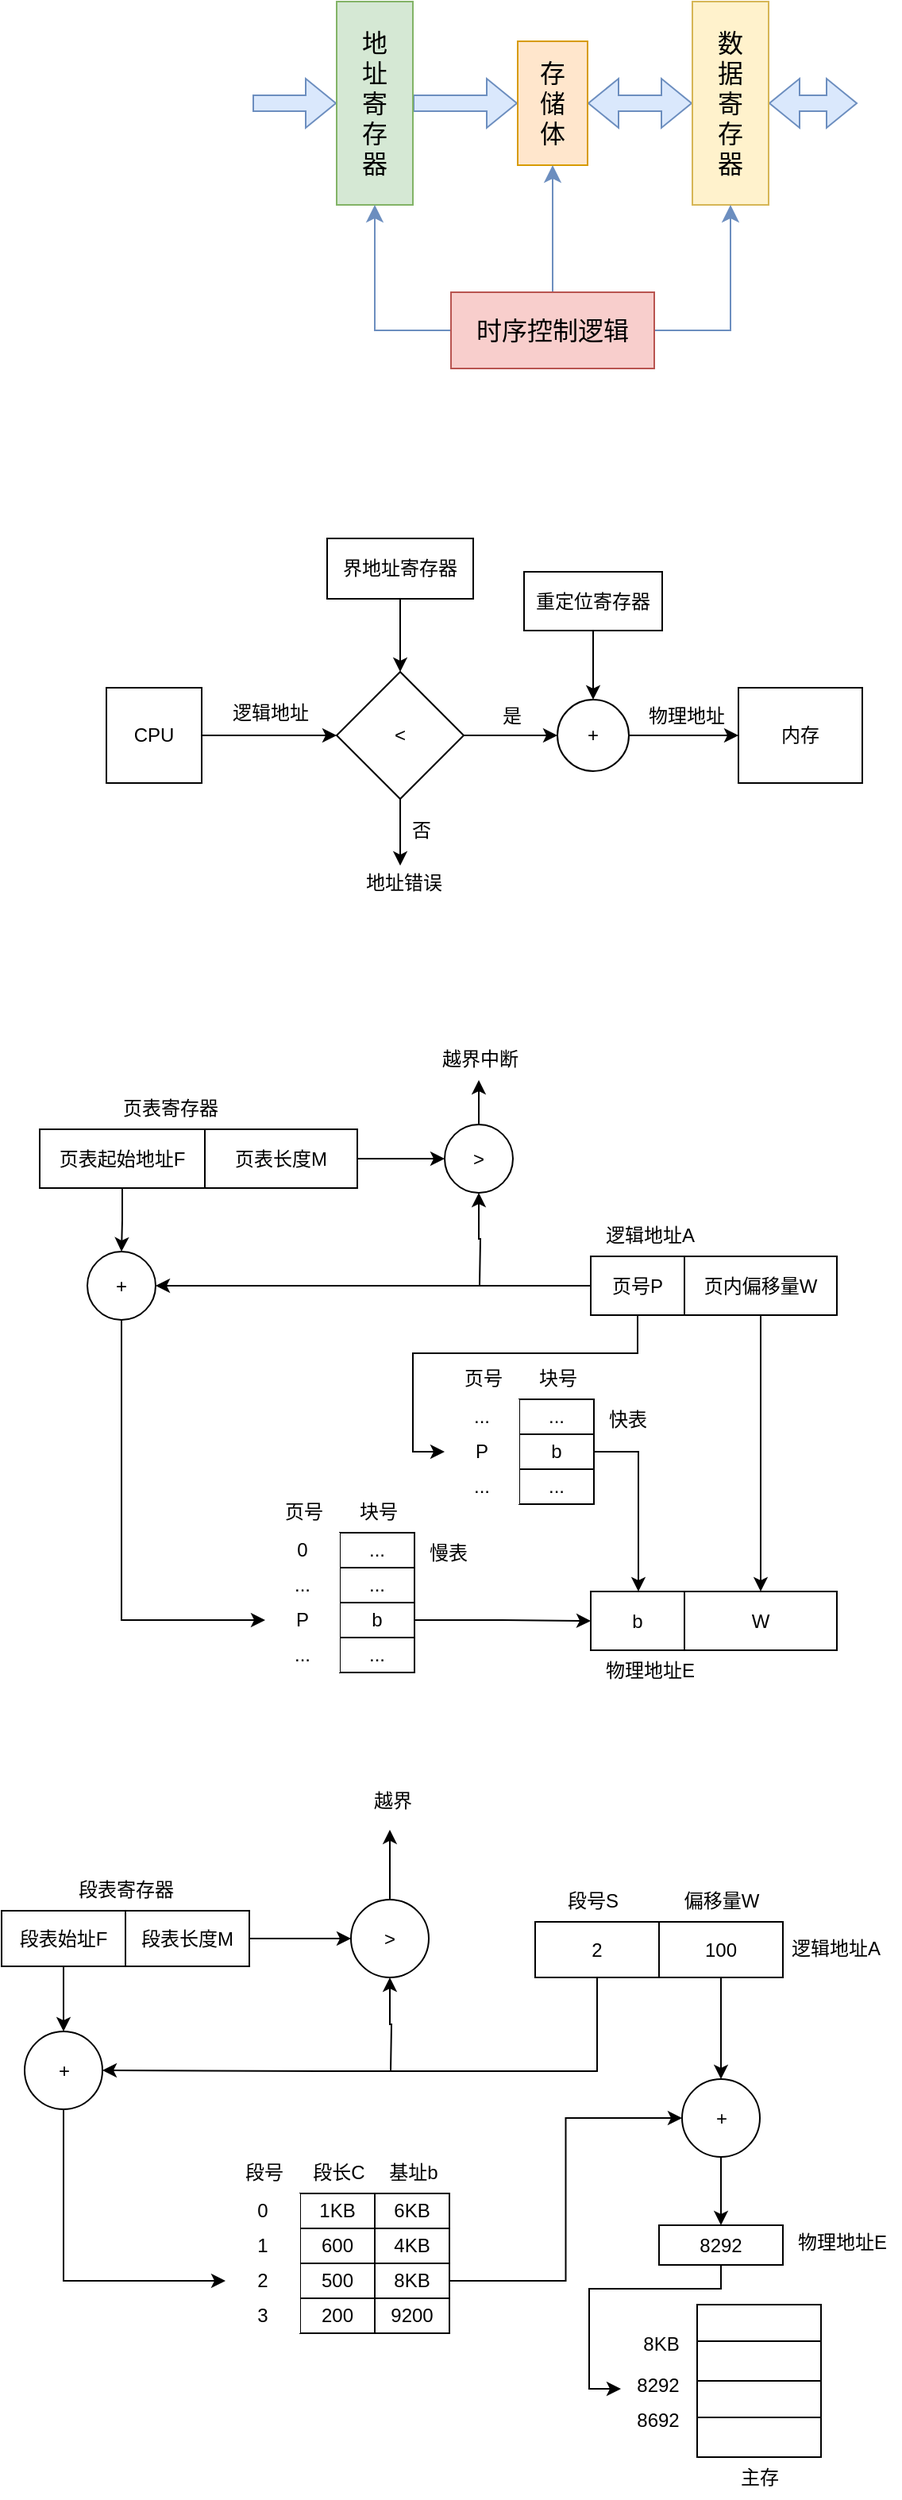 <mxfile version="20.8.22" type="github">
  <diagram name="Page-1" id="_SWuK8s0p5_UGVfFd3VV">
    <mxGraphModel dx="2177" dy="1195" grid="0" gridSize="10" guides="1" tooltips="1" connect="1" arrows="1" fold="1" page="0" pageScale="1" pageWidth="850" pageHeight="1100" math="0" shadow="0">
      <root>
        <mxCell id="0" />
        <mxCell id="1" parent="0" />
        <mxCell id="7C2moZ2AQRQRGgK9pVOp-9" style="edgeStyle=none;curved=1;rounded=0;orthogonalLoop=1;jettySize=auto;html=1;entryX=0;entryY=0.5;entryDx=0;entryDy=0;fontSize=12;shape=flexArrow;fillColor=#dae8fc;strokeColor=#6c8ebf;" parent="1" source="7C2moZ2AQRQRGgK9pVOp-1" target="7C2moZ2AQRQRGgK9pVOp-2" edge="1">
          <mxGeometry relative="1" as="geometry" />
        </mxCell>
        <mxCell id="7C2moZ2AQRQRGgK9pVOp-12" style="edgeStyle=none;curved=1;rounded=0;orthogonalLoop=1;jettySize=auto;html=1;fontSize=12;startArrow=classic;startFill=1;endArrow=none;endFill=0;shape=flexArrow;fillColor=#dae8fc;strokeColor=#6c8ebf;" parent="1" source="7C2moZ2AQRQRGgK9pVOp-1" edge="1">
          <mxGeometry relative="1" as="geometry">
            <mxPoint x="-360" y="-297" as="targetPoint" />
          </mxGeometry>
        </mxCell>
        <mxCell id="7C2moZ2AQRQRGgK9pVOp-1" value="地&lt;br&gt;址&lt;br&gt;寄&lt;br&gt;存&lt;br&gt;器" style="rounded=0;whiteSpace=wrap;html=1;fontSize=16;labelPosition=center;verticalLabelPosition=middle;align=center;verticalAlign=middle;horizontal=1;fillColor=#d5e8d4;strokeColor=#82b366;" parent="1" vertex="1">
          <mxGeometry x="-307" y="-361" width="48" height="128" as="geometry" />
        </mxCell>
        <mxCell id="7C2moZ2AQRQRGgK9pVOp-10" style="edgeStyle=none;curved=1;rounded=0;orthogonalLoop=1;jettySize=auto;html=1;entryX=0;entryY=0.5;entryDx=0;entryDy=0;fontSize=12;shape=flexArrow;startArrow=block;fillColor=#dae8fc;strokeColor=#6c8ebf;" parent="1" source="7C2moZ2AQRQRGgK9pVOp-2" target="7C2moZ2AQRQRGgK9pVOp-4" edge="1">
          <mxGeometry relative="1" as="geometry" />
        </mxCell>
        <mxCell id="7C2moZ2AQRQRGgK9pVOp-2" value="存&lt;br&gt;储&lt;br&gt;体" style="whiteSpace=wrap;html=1;fontSize=16;fillColor=#ffe6cc;strokeColor=#d79b00;" parent="1" vertex="1">
          <mxGeometry x="-193" y="-336" width="44" height="78" as="geometry" />
        </mxCell>
        <mxCell id="7C2moZ2AQRQRGgK9pVOp-11" style="edgeStyle=none;curved=1;rounded=0;orthogonalLoop=1;jettySize=auto;html=1;fontSize=12;shape=flexArrow;startArrow=block;fillColor=#dae8fc;strokeColor=#6c8ebf;" parent="1" source="7C2moZ2AQRQRGgK9pVOp-4" edge="1">
          <mxGeometry relative="1" as="geometry">
            <mxPoint x="21" y="-297" as="targetPoint" />
          </mxGeometry>
        </mxCell>
        <mxCell id="7C2moZ2AQRQRGgK9pVOp-4" value="数&lt;br&gt;据&lt;br&gt;寄&lt;br&gt;存&lt;br&gt;器" style="rounded=0;whiteSpace=wrap;html=1;fontSize=16;labelPosition=center;verticalLabelPosition=middle;align=center;verticalAlign=middle;horizontal=1;fillColor=#fff2cc;strokeColor=#d6b656;" parent="1" vertex="1">
          <mxGeometry x="-83" y="-361" width="48" height="128" as="geometry" />
        </mxCell>
        <mxCell id="7C2moZ2AQRQRGgK9pVOp-6" style="edgeStyle=none;curved=1;rounded=0;orthogonalLoop=1;jettySize=auto;html=1;entryX=0.5;entryY=1;entryDx=0;entryDy=0;fontSize=12;startSize=8;endSize=8;fillColor=#dae8fc;strokeColor=#6c8ebf;" parent="1" source="7C2moZ2AQRQRGgK9pVOp-5" target="7C2moZ2AQRQRGgK9pVOp-2" edge="1">
          <mxGeometry relative="1" as="geometry" />
        </mxCell>
        <mxCell id="7C2moZ2AQRQRGgK9pVOp-7" style="edgeStyle=orthogonalEdgeStyle;rounded=0;orthogonalLoop=1;jettySize=auto;html=1;entryX=0.5;entryY=1;entryDx=0;entryDy=0;fontSize=12;startSize=8;endSize=8;fillColor=#dae8fc;strokeColor=#6c8ebf;" parent="1" source="7C2moZ2AQRQRGgK9pVOp-5" target="7C2moZ2AQRQRGgK9pVOp-1" edge="1">
          <mxGeometry relative="1" as="geometry" />
        </mxCell>
        <mxCell id="7C2moZ2AQRQRGgK9pVOp-8" style="edgeStyle=orthogonalEdgeStyle;rounded=0;orthogonalLoop=1;jettySize=auto;html=1;entryX=0.5;entryY=1;entryDx=0;entryDy=0;fontSize=12;startSize=8;endSize=8;fillColor=#dae8fc;strokeColor=#6c8ebf;" parent="1" source="7C2moZ2AQRQRGgK9pVOp-5" target="7C2moZ2AQRQRGgK9pVOp-4" edge="1">
          <mxGeometry relative="1" as="geometry" />
        </mxCell>
        <mxCell id="7C2moZ2AQRQRGgK9pVOp-5" value="时序控制逻辑" style="rounded=0;whiteSpace=wrap;html=1;fontSize=16;labelPosition=center;verticalLabelPosition=middle;align=center;verticalAlign=middle;horizontal=1;direction=south;fillColor=#f8cecc;strokeColor=#b85450;" parent="1" vertex="1">
          <mxGeometry x="-235" y="-178" width="128" height="48" as="geometry" />
        </mxCell>
        <mxCell id="0IixsMasFr1ZADonXlOX-12" style="edgeStyle=orthogonalEdgeStyle;rounded=0;orthogonalLoop=1;jettySize=auto;html=1;entryX=0;entryY=0.5;entryDx=0;entryDy=0;" parent="1" source="0IixsMasFr1ZADonXlOX-1" target="0IixsMasFr1ZADonXlOX-2" edge="1">
          <mxGeometry relative="1" as="geometry" />
        </mxCell>
        <mxCell id="0IixsMasFr1ZADonXlOX-1" value="CPU" style="rounded=0;whiteSpace=wrap;html=1;" parent="1" vertex="1">
          <mxGeometry x="-452" y="71" width="60" height="60" as="geometry" />
        </mxCell>
        <mxCell id="0IixsMasFr1ZADonXlOX-13" style="edgeStyle=orthogonalEdgeStyle;rounded=0;orthogonalLoop=1;jettySize=auto;html=1;entryX=0;entryY=0.5;entryDx=0;entryDy=0;" parent="1" source="0IixsMasFr1ZADonXlOX-2" target="0IixsMasFr1ZADonXlOX-3" edge="1">
          <mxGeometry relative="1" as="geometry" />
        </mxCell>
        <mxCell id="0IixsMasFr1ZADonXlOX-16" style="edgeStyle=orthogonalEdgeStyle;rounded=0;orthogonalLoop=1;jettySize=auto;html=1;entryX=0.47;entryY=0.077;entryDx=0;entryDy=0;entryPerimeter=0;" parent="1" source="0IixsMasFr1ZADonXlOX-2" target="0IixsMasFr1ZADonXlOX-11" edge="1">
          <mxGeometry relative="1" as="geometry" />
        </mxCell>
        <mxCell id="0IixsMasFr1ZADonXlOX-2" value="&amp;lt;" style="rhombus;whiteSpace=wrap;html=1;" parent="1" vertex="1">
          <mxGeometry x="-307" y="61" width="80" height="80" as="geometry" />
        </mxCell>
        <mxCell id="0IixsMasFr1ZADonXlOX-15" style="edgeStyle=orthogonalEdgeStyle;rounded=0;orthogonalLoop=1;jettySize=auto;html=1;" parent="1" source="0IixsMasFr1ZADonXlOX-3" target="0IixsMasFr1ZADonXlOX-4" edge="1">
          <mxGeometry relative="1" as="geometry" />
        </mxCell>
        <mxCell id="0IixsMasFr1ZADonXlOX-3" value="+" style="ellipse;whiteSpace=wrap;html=1;aspect=fixed;" parent="1" vertex="1">
          <mxGeometry x="-168" y="78.5" width="45" height="45" as="geometry" />
        </mxCell>
        <mxCell id="0IixsMasFr1ZADonXlOX-4" value="内存" style="rounded=0;whiteSpace=wrap;html=1;" parent="1" vertex="1">
          <mxGeometry x="-54" y="71" width="78" height="60" as="geometry" />
        </mxCell>
        <mxCell id="0IixsMasFr1ZADonXlOX-17" style="edgeStyle=orthogonalEdgeStyle;rounded=0;orthogonalLoop=1;jettySize=auto;html=1;entryX=0.5;entryY=0;entryDx=0;entryDy=0;" parent="1" source="0IixsMasFr1ZADonXlOX-5" target="0IixsMasFr1ZADonXlOX-2" edge="1">
          <mxGeometry relative="1" as="geometry" />
        </mxCell>
        <mxCell id="0IixsMasFr1ZADonXlOX-5" value="界地址寄存器" style="rounded=0;whiteSpace=wrap;html=1;" parent="1" vertex="1">
          <mxGeometry x="-313" y="-23" width="92" height="38" as="geometry" />
        </mxCell>
        <mxCell id="0IixsMasFr1ZADonXlOX-18" style="edgeStyle=orthogonalEdgeStyle;rounded=0;orthogonalLoop=1;jettySize=auto;html=1;entryX=0.5;entryY=0;entryDx=0;entryDy=0;" parent="1" source="0IixsMasFr1ZADonXlOX-6" target="0IixsMasFr1ZADonXlOX-3" edge="1">
          <mxGeometry relative="1" as="geometry" />
        </mxCell>
        <mxCell id="0IixsMasFr1ZADonXlOX-6" value="重定位寄存器" style="rounded=0;whiteSpace=wrap;html=1;" parent="1" vertex="1">
          <mxGeometry x="-189" y="-2" width="87" height="37" as="geometry" />
        </mxCell>
        <mxCell id="0IixsMasFr1ZADonXlOX-7" value="逻辑地址" style="text;html=1;align=center;verticalAlign=middle;resizable=0;points=[];autosize=1;strokeColor=none;fillColor=none;" parent="1" vertex="1">
          <mxGeometry x="-382" y="74" width="66" height="26" as="geometry" />
        </mxCell>
        <mxCell id="0IixsMasFr1ZADonXlOX-8" value="是" style="text;html=1;align=center;verticalAlign=middle;resizable=0;points=[];autosize=1;strokeColor=none;fillColor=none;" parent="1" vertex="1">
          <mxGeometry x="-212" y="76" width="30" height="26" as="geometry" />
        </mxCell>
        <mxCell id="0IixsMasFr1ZADonXlOX-9" value="物理地址" style="text;html=1;align=center;verticalAlign=middle;resizable=0;points=[];autosize=1;strokeColor=none;fillColor=none;" parent="1" vertex="1">
          <mxGeometry x="-120" y="76" width="66" height="26" as="geometry" />
        </mxCell>
        <mxCell id="0IixsMasFr1ZADonXlOX-10" value="否" style="text;html=1;align=center;verticalAlign=middle;resizable=0;points=[];autosize=1;strokeColor=none;fillColor=none;" parent="1" vertex="1">
          <mxGeometry x="-269" y="148" width="30" height="26" as="geometry" />
        </mxCell>
        <mxCell id="0IixsMasFr1ZADonXlOX-11" value="地址错误" style="text;html=1;align=center;verticalAlign=middle;resizable=0;points=[];autosize=1;strokeColor=none;fillColor=none;" parent="1" vertex="1">
          <mxGeometry x="-298" y="181" width="66" height="26" as="geometry" />
        </mxCell>
        <mxCell id="nhpWWC0AXzQ9nDcgwidZ-31" style="edgeStyle=orthogonalEdgeStyle;rounded=0;orthogonalLoop=1;jettySize=auto;html=1;entryX=1;entryY=0.5;entryDx=0;entryDy=0;" parent="1" source="nhpWWC0AXzQ9nDcgwidZ-1" target="nhpWWC0AXzQ9nDcgwidZ-29" edge="1">
          <mxGeometry relative="1" as="geometry" />
        </mxCell>
        <mxCell id="nhpWWC0AXzQ9nDcgwidZ-53" style="edgeStyle=orthogonalEdgeStyle;rounded=0;orthogonalLoop=1;jettySize=auto;html=1;entryX=0;entryY=0.5;entryDx=0;entryDy=0;startArrow=none;startFill=0;endArrow=classic;endFill=1;" parent="1" source="nhpWWC0AXzQ9nDcgwidZ-1" target="nhpWWC0AXzQ9nDcgwidZ-47" edge="1">
          <mxGeometry relative="1" as="geometry">
            <Array as="points">
              <mxPoint x="-117" y="490" />
              <mxPoint x="-259" y="490" />
              <mxPoint x="-259" y="552" />
            </Array>
          </mxGeometry>
        </mxCell>
        <mxCell id="nhpWWC0AXzQ9nDcgwidZ-1" value="页号P" style="rounded=0;whiteSpace=wrap;html=1;" parent="1" vertex="1">
          <mxGeometry x="-147" y="429" width="59" height="37" as="geometry" />
        </mxCell>
        <mxCell id="nhpWWC0AXzQ9nDcgwidZ-13" style="edgeStyle=orthogonalEdgeStyle;rounded=0;orthogonalLoop=1;jettySize=auto;html=1;" parent="1" source="nhpWWC0AXzQ9nDcgwidZ-2" target="nhpWWC0AXzQ9nDcgwidZ-11" edge="1">
          <mxGeometry relative="1" as="geometry" />
        </mxCell>
        <mxCell id="nhpWWC0AXzQ9nDcgwidZ-2" value="页内偏移量W" style="rounded=0;whiteSpace=wrap;html=1;" parent="1" vertex="1">
          <mxGeometry x="-88" y="429" width="96" height="37" as="geometry" />
        </mxCell>
        <mxCell id="nhpWWC0AXzQ9nDcgwidZ-3" value="逻辑地址A" style="text;html=1;align=center;verticalAlign=middle;resizable=0;points=[];autosize=1;strokeColor=none;fillColor=none;" parent="1" vertex="1">
          <mxGeometry x="-147" y="403" width="74" height="26" as="geometry" />
        </mxCell>
        <mxCell id="nhpWWC0AXzQ9nDcgwidZ-10" value="b" style="rounded=0;whiteSpace=wrap;html=1;" parent="1" vertex="1">
          <mxGeometry x="-147" y="640" width="59" height="37" as="geometry" />
        </mxCell>
        <mxCell id="nhpWWC0AXzQ9nDcgwidZ-11" value="W" style="rounded=0;whiteSpace=wrap;html=1;" parent="1" vertex="1">
          <mxGeometry x="-88" y="640" width="96" height="37" as="geometry" />
        </mxCell>
        <mxCell id="nhpWWC0AXzQ9nDcgwidZ-12" value="物理地址E" style="text;html=1;align=center;verticalAlign=middle;resizable=0;points=[];autosize=1;strokeColor=none;fillColor=none;" parent="1" vertex="1">
          <mxGeometry x="-147" y="677" width="74" height="26" as="geometry" />
        </mxCell>
        <mxCell id="nhpWWC0AXzQ9nDcgwidZ-26" value="" style="group" parent="1" vertex="1" connectable="0">
          <mxGeometry x="-352" y="577" width="136" height="114" as="geometry" />
        </mxCell>
        <mxCell id="nhpWWC0AXzQ9nDcgwidZ-14" value="..." style="whiteSpace=wrap;html=1;" parent="nhpWWC0AXzQ9nDcgwidZ-26" vertex="1">
          <mxGeometry x="47" y="26" width="47" height="22" as="geometry" />
        </mxCell>
        <mxCell id="nhpWWC0AXzQ9nDcgwidZ-15" value="..." style="whiteSpace=wrap;html=1;" parent="nhpWWC0AXzQ9nDcgwidZ-26" vertex="1">
          <mxGeometry x="47" y="48" width="47" height="22" as="geometry" />
        </mxCell>
        <mxCell id="nhpWWC0AXzQ9nDcgwidZ-16" value="b&lt;br&gt;" style="whiteSpace=wrap;html=1;" parent="nhpWWC0AXzQ9nDcgwidZ-26" vertex="1">
          <mxGeometry x="47" y="70" width="47" height="22" as="geometry" />
        </mxCell>
        <mxCell id="nhpWWC0AXzQ9nDcgwidZ-17" value="..." style="whiteSpace=wrap;html=1;" parent="nhpWWC0AXzQ9nDcgwidZ-26" vertex="1">
          <mxGeometry x="47" y="92" width="47" height="22" as="geometry" />
        </mxCell>
        <mxCell id="nhpWWC0AXzQ9nDcgwidZ-18" value="0" style="whiteSpace=wrap;html=1;fillColor=default;strokeColor=none;" parent="nhpWWC0AXzQ9nDcgwidZ-26" vertex="1">
          <mxGeometry y="26" width="47" height="22" as="geometry" />
        </mxCell>
        <mxCell id="nhpWWC0AXzQ9nDcgwidZ-19" value="..." style="whiteSpace=wrap;html=1;fillColor=default;strokeColor=none;" parent="nhpWWC0AXzQ9nDcgwidZ-26" vertex="1">
          <mxGeometry y="48" width="47" height="22" as="geometry" />
        </mxCell>
        <mxCell id="nhpWWC0AXzQ9nDcgwidZ-20" value="P&lt;br&gt;" style="whiteSpace=wrap;html=1;fillColor=default;strokeColor=none;" parent="nhpWWC0AXzQ9nDcgwidZ-26" vertex="1">
          <mxGeometry y="70" width="47" height="22" as="geometry" />
        </mxCell>
        <mxCell id="nhpWWC0AXzQ9nDcgwidZ-21" value="..." style="whiteSpace=wrap;html=1;fillColor=default;strokeColor=none;" parent="nhpWWC0AXzQ9nDcgwidZ-26" vertex="1">
          <mxGeometry y="92" width="47" height="22" as="geometry" />
        </mxCell>
        <mxCell id="nhpWWC0AXzQ9nDcgwidZ-22" value="页号" style="text;html=1;align=center;verticalAlign=middle;resizable=0;points=[];autosize=1;strokeColor=none;fillColor=none;" parent="nhpWWC0AXzQ9nDcgwidZ-26" vertex="1">
          <mxGeometry x="2.5" width="42" height="26" as="geometry" />
        </mxCell>
        <mxCell id="nhpWWC0AXzQ9nDcgwidZ-23" value="块号" style="text;html=1;align=center;verticalAlign=middle;resizable=0;points=[];autosize=1;strokeColor=none;fillColor=none;" parent="nhpWWC0AXzQ9nDcgwidZ-26" vertex="1">
          <mxGeometry x="49.5" width="42" height="26" as="geometry" />
        </mxCell>
        <mxCell id="nhpWWC0AXzQ9nDcgwidZ-24" value="慢表" style="text;html=1;align=center;verticalAlign=middle;resizable=0;points=[];autosize=1;strokeColor=none;fillColor=none;" parent="nhpWWC0AXzQ9nDcgwidZ-26" vertex="1">
          <mxGeometry x="94" y="26" width="42" height="26" as="geometry" />
        </mxCell>
        <mxCell id="nhpWWC0AXzQ9nDcgwidZ-27" style="edgeStyle=orthogonalEdgeStyle;rounded=0;orthogonalLoop=1;jettySize=auto;html=1;entryX=0;entryY=0.5;entryDx=0;entryDy=0;" parent="1" source="nhpWWC0AXzQ9nDcgwidZ-16" target="nhpWWC0AXzQ9nDcgwidZ-10" edge="1">
          <mxGeometry relative="1" as="geometry" />
        </mxCell>
        <mxCell id="nhpWWC0AXzQ9nDcgwidZ-36" style="edgeStyle=orthogonalEdgeStyle;rounded=0;orthogonalLoop=1;jettySize=auto;html=1;entryX=0;entryY=0.5;entryDx=0;entryDy=0;" parent="1" source="nhpWWC0AXzQ9nDcgwidZ-29" target="nhpWWC0AXzQ9nDcgwidZ-20" edge="1">
          <mxGeometry relative="1" as="geometry">
            <Array as="points">
              <mxPoint x="-442" y="658" />
            </Array>
          </mxGeometry>
        </mxCell>
        <mxCell id="nhpWWC0AXzQ9nDcgwidZ-29" value="+" style="ellipse;whiteSpace=wrap;html=1;aspect=fixed;fillColor=default;" parent="1" vertex="1">
          <mxGeometry x="-464" y="426" width="43" height="43" as="geometry" />
        </mxCell>
        <mxCell id="nhpWWC0AXzQ9nDcgwidZ-38" style="edgeStyle=orthogonalEdgeStyle;rounded=0;orthogonalLoop=1;jettySize=auto;html=1;" parent="1" source="nhpWWC0AXzQ9nDcgwidZ-30" target="nhpWWC0AXzQ9nDcgwidZ-37" edge="1">
          <mxGeometry relative="1" as="geometry" />
        </mxCell>
        <mxCell id="nhpWWC0AXzQ9nDcgwidZ-39" style="edgeStyle=orthogonalEdgeStyle;rounded=0;orthogonalLoop=1;jettySize=auto;html=1;startArrow=classic;startFill=1;endArrow=none;endFill=0;" parent="1" source="nhpWWC0AXzQ9nDcgwidZ-30" edge="1">
          <mxGeometry relative="1" as="geometry">
            <mxPoint x="-217" y="447" as="targetPoint" />
          </mxGeometry>
        </mxCell>
        <mxCell id="nhpWWC0AXzQ9nDcgwidZ-30" value="&amp;gt;" style="ellipse;whiteSpace=wrap;html=1;aspect=fixed;fillColor=default;" parent="1" vertex="1">
          <mxGeometry x="-239" y="346" width="43" height="43" as="geometry" />
        </mxCell>
        <mxCell id="nhpWWC0AXzQ9nDcgwidZ-32" value="" style="group" parent="1" vertex="1" connectable="0">
          <mxGeometry x="-494" y="323" width="200" height="63" as="geometry" />
        </mxCell>
        <mxCell id="nhpWWC0AXzQ9nDcgwidZ-7" value="页表起始地址F" style="rounded=0;whiteSpace=wrap;html=1;" parent="nhpWWC0AXzQ9nDcgwidZ-32" vertex="1">
          <mxGeometry y="26" width="104" height="37" as="geometry" />
        </mxCell>
        <mxCell id="nhpWWC0AXzQ9nDcgwidZ-8" value="页表长度M" style="rounded=0;whiteSpace=wrap;html=1;" parent="nhpWWC0AXzQ9nDcgwidZ-32" vertex="1">
          <mxGeometry x="104" y="26" width="96" height="37" as="geometry" />
        </mxCell>
        <mxCell id="nhpWWC0AXzQ9nDcgwidZ-9" value="页表寄存器" style="text;html=1;align=center;verticalAlign=middle;resizable=0;points=[];autosize=1;strokeColor=none;fillColor=none;" parent="nhpWWC0AXzQ9nDcgwidZ-32" vertex="1">
          <mxGeometry x="43" width="78" height="26" as="geometry" />
        </mxCell>
        <mxCell id="nhpWWC0AXzQ9nDcgwidZ-33" style="edgeStyle=orthogonalEdgeStyle;rounded=0;orthogonalLoop=1;jettySize=auto;html=1;entryX=0.5;entryY=0;entryDx=0;entryDy=0;" parent="1" source="nhpWWC0AXzQ9nDcgwidZ-7" target="nhpWWC0AXzQ9nDcgwidZ-29" edge="1">
          <mxGeometry relative="1" as="geometry" />
        </mxCell>
        <mxCell id="nhpWWC0AXzQ9nDcgwidZ-35" style="edgeStyle=orthogonalEdgeStyle;rounded=0;orthogonalLoop=1;jettySize=auto;html=1;entryX=0;entryY=0.5;entryDx=0;entryDy=0;" parent="1" source="nhpWWC0AXzQ9nDcgwidZ-8" target="nhpWWC0AXzQ9nDcgwidZ-30" edge="1">
          <mxGeometry relative="1" as="geometry" />
        </mxCell>
        <mxCell id="nhpWWC0AXzQ9nDcgwidZ-37" value="越界中断" style="text;html=1;align=center;verticalAlign=middle;resizable=0;points=[];autosize=1;strokeColor=none;fillColor=none;" parent="1" vertex="1">
          <mxGeometry x="-250.5" y="292" width="66" height="26" as="geometry" />
        </mxCell>
        <mxCell id="nhpWWC0AXzQ9nDcgwidZ-52" value="" style="group" parent="1" vertex="1" connectable="0">
          <mxGeometry x="-239" y="493" width="136" height="92" as="geometry" />
        </mxCell>
        <mxCell id="nhpWWC0AXzQ9nDcgwidZ-41" value="..." style="whiteSpace=wrap;html=1;container=0;" parent="nhpWWC0AXzQ9nDcgwidZ-52" vertex="1">
          <mxGeometry x="47" y="26" width="47" height="22" as="geometry" />
        </mxCell>
        <mxCell id="nhpWWC0AXzQ9nDcgwidZ-43" value="b&lt;br&gt;" style="whiteSpace=wrap;html=1;container=0;" parent="nhpWWC0AXzQ9nDcgwidZ-52" vertex="1">
          <mxGeometry x="47" y="48" width="47" height="22" as="geometry" />
        </mxCell>
        <mxCell id="nhpWWC0AXzQ9nDcgwidZ-44" value="..." style="whiteSpace=wrap;html=1;container=0;" parent="nhpWWC0AXzQ9nDcgwidZ-52" vertex="1">
          <mxGeometry x="47" y="70" width="47" height="22" as="geometry" />
        </mxCell>
        <mxCell id="nhpWWC0AXzQ9nDcgwidZ-45" value="..." style="whiteSpace=wrap;html=1;fillColor=default;strokeColor=none;container=0;" parent="nhpWWC0AXzQ9nDcgwidZ-52" vertex="1">
          <mxGeometry y="26" width="47" height="22" as="geometry" />
        </mxCell>
        <mxCell id="nhpWWC0AXzQ9nDcgwidZ-47" value="P&lt;br&gt;" style="whiteSpace=wrap;html=1;fillColor=default;strokeColor=none;container=0;" parent="nhpWWC0AXzQ9nDcgwidZ-52" vertex="1">
          <mxGeometry y="48" width="47" height="22" as="geometry" />
        </mxCell>
        <mxCell id="nhpWWC0AXzQ9nDcgwidZ-48" value="..." style="whiteSpace=wrap;html=1;fillColor=default;strokeColor=none;container=0;" parent="nhpWWC0AXzQ9nDcgwidZ-52" vertex="1">
          <mxGeometry y="70" width="47" height="22" as="geometry" />
        </mxCell>
        <mxCell id="nhpWWC0AXzQ9nDcgwidZ-49" value="页号" style="text;html=1;align=center;verticalAlign=middle;resizable=0;points=[];autosize=1;strokeColor=none;fillColor=none;container=0;" parent="nhpWWC0AXzQ9nDcgwidZ-52" vertex="1">
          <mxGeometry x="2.5" width="42" height="26" as="geometry" />
        </mxCell>
        <mxCell id="nhpWWC0AXzQ9nDcgwidZ-50" value="块号" style="text;html=1;align=center;verticalAlign=middle;resizable=0;points=[];autosize=1;strokeColor=none;fillColor=none;container=0;" parent="nhpWWC0AXzQ9nDcgwidZ-52" vertex="1">
          <mxGeometry x="49.5" width="42" height="26" as="geometry" />
        </mxCell>
        <mxCell id="nhpWWC0AXzQ9nDcgwidZ-51" value="快表" style="text;html=1;align=center;verticalAlign=middle;resizable=0;points=[];autosize=1;strokeColor=none;fillColor=none;container=0;" parent="nhpWWC0AXzQ9nDcgwidZ-52" vertex="1">
          <mxGeometry x="94" y="26" width="42" height="26" as="geometry" />
        </mxCell>
        <mxCell id="nhpWWC0AXzQ9nDcgwidZ-54" style="edgeStyle=orthogonalEdgeStyle;rounded=0;orthogonalLoop=1;jettySize=auto;html=1;startArrow=none;startFill=0;endArrow=classic;endFill=1;" parent="1" source="nhpWWC0AXzQ9nDcgwidZ-43" target="nhpWWC0AXzQ9nDcgwidZ-10" edge="1">
          <mxGeometry relative="1" as="geometry">
            <Array as="points">
              <mxPoint x="-117" y="552" />
            </Array>
          </mxGeometry>
        </mxCell>
        <mxCell id="mE4uBcqBU-cUphcx8Inu-60" style="edgeStyle=orthogonalEdgeStyle;rounded=0;orthogonalLoop=1;jettySize=auto;html=1;entryX=1;entryY=0.5;entryDx=0;entryDy=0;startArrow=none;startFill=0;endArrow=classic;endFill=1;" edge="1" parent="1" source="mE4uBcqBU-cUphcx8Inu-46" target="mE4uBcqBU-cUphcx8Inu-58">
          <mxGeometry relative="1" as="geometry">
            <Array as="points">
              <mxPoint x="-143" y="942" />
              <mxPoint x="-318" y="942" />
            </Array>
          </mxGeometry>
        </mxCell>
        <mxCell id="mE4uBcqBU-cUphcx8Inu-46" value="2" style="whiteSpace=wrap;html=1;fillColor=default;" vertex="1" parent="1">
          <mxGeometry x="-182" y="848" width="78" height="35" as="geometry" />
        </mxCell>
        <mxCell id="mE4uBcqBU-cUphcx8Inu-80" style="edgeStyle=orthogonalEdgeStyle;rounded=0;orthogonalLoop=1;jettySize=auto;html=1;entryX=0.5;entryY=0;entryDx=0;entryDy=0;startArrow=none;startFill=0;endArrow=classic;endFill=1;" edge="1" parent="1" source="mE4uBcqBU-cUphcx8Inu-48" target="mE4uBcqBU-cUphcx8Inu-79">
          <mxGeometry relative="1" as="geometry" />
        </mxCell>
        <mxCell id="mE4uBcqBU-cUphcx8Inu-48" value="100" style="whiteSpace=wrap;html=1;fillColor=default;" vertex="1" parent="1">
          <mxGeometry x="-104" y="848" width="78" height="35" as="geometry" />
        </mxCell>
        <mxCell id="mE4uBcqBU-cUphcx8Inu-49" value="段号S" style="text;html=1;align=center;verticalAlign=middle;resizable=0;points=[];autosize=1;strokeColor=none;fillColor=none;" vertex="1" parent="1">
          <mxGeometry x="-171" y="822" width="50" height="26" as="geometry" />
        </mxCell>
        <mxCell id="mE4uBcqBU-cUphcx8Inu-50" value="偏移量W" style="text;html=1;align=center;verticalAlign=middle;resizable=0;points=[];autosize=1;strokeColor=none;fillColor=none;" vertex="1" parent="1">
          <mxGeometry x="-97.5" y="822" width="65" height="26" as="geometry" />
        </mxCell>
        <mxCell id="mE4uBcqBU-cUphcx8Inu-51" value="逻辑地址A" style="text;html=1;align=center;verticalAlign=middle;resizable=0;points=[];autosize=1;strokeColor=none;fillColor=none;" vertex="1" parent="1">
          <mxGeometry x="-30" y="852" width="74" height="26" as="geometry" />
        </mxCell>
        <mxCell id="mE4uBcqBU-cUphcx8Inu-57" style="edgeStyle=orthogonalEdgeStyle;rounded=0;orthogonalLoop=1;jettySize=auto;html=1;entryX=0.476;entryY=1.192;entryDx=0;entryDy=0;entryPerimeter=0;startArrow=none;startFill=0;endArrow=classic;endFill=1;" edge="1" parent="1" source="mE4uBcqBU-cUphcx8Inu-52" target="mE4uBcqBU-cUphcx8Inu-53">
          <mxGeometry relative="1" as="geometry" />
        </mxCell>
        <mxCell id="mE4uBcqBU-cUphcx8Inu-94" style="edgeStyle=orthogonalEdgeStyle;rounded=0;orthogonalLoop=1;jettySize=auto;html=1;startArrow=classic;startFill=1;endArrow=none;endFill=0;" edge="1" parent="1" source="mE4uBcqBU-cUphcx8Inu-52">
          <mxGeometry relative="1" as="geometry">
            <mxPoint x="-273" y="942" as="targetPoint" />
          </mxGeometry>
        </mxCell>
        <mxCell id="mE4uBcqBU-cUphcx8Inu-52" value="&amp;gt;" style="ellipse;whiteSpace=wrap;html=1;aspect=fixed;fillColor=default;" vertex="1" parent="1">
          <mxGeometry x="-298" y="834" width="49" height="49" as="geometry" />
        </mxCell>
        <mxCell id="mE4uBcqBU-cUphcx8Inu-53" value="越界" style="text;html=1;align=center;verticalAlign=middle;resizable=0;points=[];autosize=1;strokeColor=none;fillColor=none;" vertex="1" parent="1">
          <mxGeometry x="-293.5" y="759" width="42" height="26" as="geometry" />
        </mxCell>
        <mxCell id="mE4uBcqBU-cUphcx8Inu-59" style="edgeStyle=orthogonalEdgeStyle;rounded=0;orthogonalLoop=1;jettySize=auto;html=1;entryX=0.5;entryY=0;entryDx=0;entryDy=0;entryPerimeter=0;startArrow=none;startFill=0;endArrow=classic;endFill=1;" edge="1" parent="1" source="mE4uBcqBU-cUphcx8Inu-54" target="mE4uBcqBU-cUphcx8Inu-58">
          <mxGeometry relative="1" as="geometry" />
        </mxCell>
        <mxCell id="mE4uBcqBU-cUphcx8Inu-54" value="段表始址F" style="whiteSpace=wrap;html=1;fillColor=default;" vertex="1" parent="1">
          <mxGeometry x="-518" y="841" width="78" height="35" as="geometry" />
        </mxCell>
        <mxCell id="mE4uBcqBU-cUphcx8Inu-56" style="edgeStyle=orthogonalEdgeStyle;rounded=0;orthogonalLoop=1;jettySize=auto;html=1;entryX=0;entryY=0.5;entryDx=0;entryDy=0;startArrow=none;startFill=0;endArrow=classic;endFill=1;" edge="1" parent="1" source="mE4uBcqBU-cUphcx8Inu-55" target="mE4uBcqBU-cUphcx8Inu-52">
          <mxGeometry relative="1" as="geometry" />
        </mxCell>
        <mxCell id="mE4uBcqBU-cUphcx8Inu-55" value="段表长度M" style="whiteSpace=wrap;html=1;fillColor=default;" vertex="1" parent="1">
          <mxGeometry x="-440" y="841" width="78" height="35" as="geometry" />
        </mxCell>
        <mxCell id="mE4uBcqBU-cUphcx8Inu-77" style="edgeStyle=orthogonalEdgeStyle;rounded=0;orthogonalLoop=1;jettySize=auto;html=1;entryX=0;entryY=0.5;entryDx=0;entryDy=0;startArrow=none;startFill=0;endArrow=classic;endFill=1;" edge="1" parent="1" source="mE4uBcqBU-cUphcx8Inu-58" target="mE4uBcqBU-cUphcx8Inu-74">
          <mxGeometry relative="1" as="geometry">
            <Array as="points">
              <mxPoint x="-479" y="1074" />
            </Array>
          </mxGeometry>
        </mxCell>
        <mxCell id="mE4uBcqBU-cUphcx8Inu-58" value="+" style="ellipse;whiteSpace=wrap;html=1;aspect=fixed;fillColor=default;" vertex="1" parent="1">
          <mxGeometry x="-503.5" y="917" width="49" height="49" as="geometry" />
        </mxCell>
        <mxCell id="mE4uBcqBU-cUphcx8Inu-61" value="段表寄存器" style="text;html=1;align=center;verticalAlign=middle;resizable=0;points=[];autosize=1;strokeColor=none;fillColor=none;" vertex="1" parent="1">
          <mxGeometry x="-479" y="815" width="78" height="26" as="geometry" />
        </mxCell>
        <mxCell id="mE4uBcqBU-cUphcx8Inu-78" value="" style="group" vertex="1" connectable="0" parent="1">
          <mxGeometry x="-377" y="993" width="142.5" height="114" as="geometry" />
        </mxCell>
        <mxCell id="mE4uBcqBU-cUphcx8Inu-62" value="6KB" style="whiteSpace=wrap;html=1;" vertex="1" parent="mE4uBcqBU-cUphcx8Inu-78">
          <mxGeometry x="94" y="26" width="47" height="22" as="geometry" />
        </mxCell>
        <mxCell id="mE4uBcqBU-cUphcx8Inu-63" value="4KB" style="whiteSpace=wrap;html=1;" vertex="1" parent="mE4uBcqBU-cUphcx8Inu-78">
          <mxGeometry x="94" y="48" width="47" height="22" as="geometry" />
        </mxCell>
        <mxCell id="mE4uBcqBU-cUphcx8Inu-64" value="8KB" style="whiteSpace=wrap;html=1;" vertex="1" parent="mE4uBcqBU-cUphcx8Inu-78">
          <mxGeometry x="94" y="70" width="47" height="22" as="geometry" />
        </mxCell>
        <mxCell id="mE4uBcqBU-cUphcx8Inu-65" value="9200" style="whiteSpace=wrap;html=1;" vertex="1" parent="mE4uBcqBU-cUphcx8Inu-78">
          <mxGeometry x="94" y="92" width="47" height="22" as="geometry" />
        </mxCell>
        <mxCell id="mE4uBcqBU-cUphcx8Inu-66" value="1KB" style="whiteSpace=wrap;html=1;fillColor=default;strokeColor=default;" vertex="1" parent="mE4uBcqBU-cUphcx8Inu-78">
          <mxGeometry x="47" y="26" width="47" height="22" as="geometry" />
        </mxCell>
        <mxCell id="mE4uBcqBU-cUphcx8Inu-67" value="600" style="whiteSpace=wrap;html=1;fillColor=default;strokeColor=default;" vertex="1" parent="mE4uBcqBU-cUphcx8Inu-78">
          <mxGeometry x="47" y="48" width="47" height="22" as="geometry" />
        </mxCell>
        <mxCell id="mE4uBcqBU-cUphcx8Inu-68" value="500" style="whiteSpace=wrap;html=1;fillColor=default;strokeColor=default;" vertex="1" parent="mE4uBcqBU-cUphcx8Inu-78">
          <mxGeometry x="47" y="70" width="47" height="22" as="geometry" />
        </mxCell>
        <mxCell id="mE4uBcqBU-cUphcx8Inu-69" value="200" style="whiteSpace=wrap;html=1;fillColor=default;strokeColor=default;" vertex="1" parent="mE4uBcqBU-cUphcx8Inu-78">
          <mxGeometry x="47" y="92" width="47" height="22" as="geometry" />
        </mxCell>
        <mxCell id="mE4uBcqBU-cUphcx8Inu-70" value="段长C" style="text;html=1;align=center;verticalAlign=middle;resizable=0;points=[];autosize=1;strokeColor=none;fillColor=none;" vertex="1" parent="mE4uBcqBU-cUphcx8Inu-78">
          <mxGeometry x="45.5" width="51" height="26" as="geometry" />
        </mxCell>
        <mxCell id="mE4uBcqBU-cUphcx8Inu-71" value="基址b" style="text;html=1;align=center;verticalAlign=middle;resizable=0;points=[];autosize=1;strokeColor=none;fillColor=none;" vertex="1" parent="mE4uBcqBU-cUphcx8Inu-78">
          <mxGeometry x="93.5" width="49" height="26" as="geometry" />
        </mxCell>
        <mxCell id="mE4uBcqBU-cUphcx8Inu-72" value="0" style="whiteSpace=wrap;html=1;fillColor=default;strokeColor=none;" vertex="1" parent="mE4uBcqBU-cUphcx8Inu-78">
          <mxGeometry y="26" width="47" height="22" as="geometry" />
        </mxCell>
        <mxCell id="mE4uBcqBU-cUphcx8Inu-73" value="1" style="whiteSpace=wrap;html=1;fillColor=default;strokeColor=none;" vertex="1" parent="mE4uBcqBU-cUphcx8Inu-78">
          <mxGeometry y="48" width="47" height="22" as="geometry" />
        </mxCell>
        <mxCell id="mE4uBcqBU-cUphcx8Inu-74" value="2" style="whiteSpace=wrap;html=1;fillColor=default;strokeColor=none;" vertex="1" parent="mE4uBcqBU-cUphcx8Inu-78">
          <mxGeometry y="70" width="47" height="22" as="geometry" />
        </mxCell>
        <mxCell id="mE4uBcqBU-cUphcx8Inu-75" value="3" style="whiteSpace=wrap;html=1;fillColor=default;strokeColor=none;" vertex="1" parent="mE4uBcqBU-cUphcx8Inu-78">
          <mxGeometry y="92" width="47" height="22" as="geometry" />
        </mxCell>
        <mxCell id="mE4uBcqBU-cUphcx8Inu-76" value="段号" style="text;html=1;align=center;verticalAlign=middle;resizable=0;points=[];autosize=1;strokeColor=none;fillColor=none;" vertex="1" parent="mE4uBcqBU-cUphcx8Inu-78">
          <mxGeometry x="2.5" width="42" height="26" as="geometry" />
        </mxCell>
        <mxCell id="mE4uBcqBU-cUphcx8Inu-83" style="edgeStyle=orthogonalEdgeStyle;rounded=0;orthogonalLoop=1;jettySize=auto;html=1;startArrow=none;startFill=0;endArrow=classic;endFill=1;" edge="1" parent="1" source="mE4uBcqBU-cUphcx8Inu-79" target="mE4uBcqBU-cUphcx8Inu-82">
          <mxGeometry relative="1" as="geometry" />
        </mxCell>
        <mxCell id="mE4uBcqBU-cUphcx8Inu-79" value="+" style="ellipse;whiteSpace=wrap;html=1;aspect=fixed;fillColor=default;" vertex="1" parent="1">
          <mxGeometry x="-89.5" y="947" width="49" height="49" as="geometry" />
        </mxCell>
        <mxCell id="mE4uBcqBU-cUphcx8Inu-81" style="edgeStyle=orthogonalEdgeStyle;rounded=0;orthogonalLoop=1;jettySize=auto;html=1;entryX=0;entryY=0.5;entryDx=0;entryDy=0;startArrow=none;startFill=0;endArrow=classic;endFill=1;" edge="1" parent="1" source="mE4uBcqBU-cUphcx8Inu-64" target="mE4uBcqBU-cUphcx8Inu-79">
          <mxGeometry relative="1" as="geometry" />
        </mxCell>
        <mxCell id="mE4uBcqBU-cUphcx8Inu-93" style="edgeStyle=orthogonalEdgeStyle;rounded=0;orthogonalLoop=1;jettySize=auto;html=1;entryX=0;entryY=0.577;entryDx=0;entryDy=0;entryPerimeter=0;startArrow=none;startFill=0;endArrow=classic;endFill=1;" edge="1" parent="1" source="mE4uBcqBU-cUphcx8Inu-82" target="mE4uBcqBU-cUphcx8Inu-90">
          <mxGeometry relative="1" as="geometry">
            <Array as="points">
              <mxPoint x="-65" y="1079" />
              <mxPoint x="-148" y="1079" />
              <mxPoint x="-148" y="1142" />
            </Array>
          </mxGeometry>
        </mxCell>
        <mxCell id="mE4uBcqBU-cUphcx8Inu-82" value="8292" style="whiteSpace=wrap;html=1;fillColor=default;" vertex="1" parent="1">
          <mxGeometry x="-104" y="1039" width="78" height="25" as="geometry" />
        </mxCell>
        <mxCell id="mE4uBcqBU-cUphcx8Inu-84" value="物理地址E" style="text;html=1;align=center;verticalAlign=middle;resizable=0;points=[];autosize=1;strokeColor=none;fillColor=none;" vertex="1" parent="1">
          <mxGeometry x="-26" y="1037" width="74" height="26" as="geometry" />
        </mxCell>
        <mxCell id="mE4uBcqBU-cUphcx8Inu-85" value="" style="whiteSpace=wrap;html=1;fillColor=default;" vertex="1" parent="1">
          <mxGeometry x="-80" y="1089" width="78" height="25" as="geometry" />
        </mxCell>
        <mxCell id="mE4uBcqBU-cUphcx8Inu-86" value="" style="whiteSpace=wrap;html=1;fillColor=default;" vertex="1" parent="1">
          <mxGeometry x="-80" y="1112" width="78" height="25" as="geometry" />
        </mxCell>
        <mxCell id="mE4uBcqBU-cUphcx8Inu-87" value="" style="whiteSpace=wrap;html=1;fillColor=default;" vertex="1" parent="1">
          <mxGeometry x="-80" y="1137" width="78" height="25" as="geometry" />
        </mxCell>
        <mxCell id="mE4uBcqBU-cUphcx8Inu-88" value="" style="whiteSpace=wrap;html=1;fillColor=default;" vertex="1" parent="1">
          <mxGeometry x="-80" y="1160" width="78" height="25" as="geometry" />
        </mxCell>
        <mxCell id="mE4uBcqBU-cUphcx8Inu-89" value="8KB" style="text;html=1;align=center;verticalAlign=middle;resizable=0;points=[];autosize=1;strokeColor=none;fillColor=none;" vertex="1" parent="1">
          <mxGeometry x="-124" y="1101" width="41" height="26" as="geometry" />
        </mxCell>
        <mxCell id="mE4uBcqBU-cUphcx8Inu-90" value="8292" style="text;html=1;align=center;verticalAlign=middle;resizable=0;points=[];autosize=1;strokeColor=none;fillColor=none;" vertex="1" parent="1">
          <mxGeometry x="-128" y="1127" width="45" height="26" as="geometry" />
        </mxCell>
        <mxCell id="mE4uBcqBU-cUphcx8Inu-91" value="8692" style="text;html=1;align=center;verticalAlign=middle;resizable=0;points=[];autosize=1;strokeColor=none;fillColor=none;" vertex="1" parent="1">
          <mxGeometry x="-128" y="1149" width="45" height="26" as="geometry" />
        </mxCell>
        <mxCell id="mE4uBcqBU-cUphcx8Inu-92" value="主存" style="text;html=1;align=center;verticalAlign=middle;resizable=0;points=[];autosize=1;strokeColor=none;fillColor=none;" vertex="1" parent="1">
          <mxGeometry x="-62" y="1185" width="42" height="26" as="geometry" />
        </mxCell>
      </root>
    </mxGraphModel>
  </diagram>
</mxfile>

